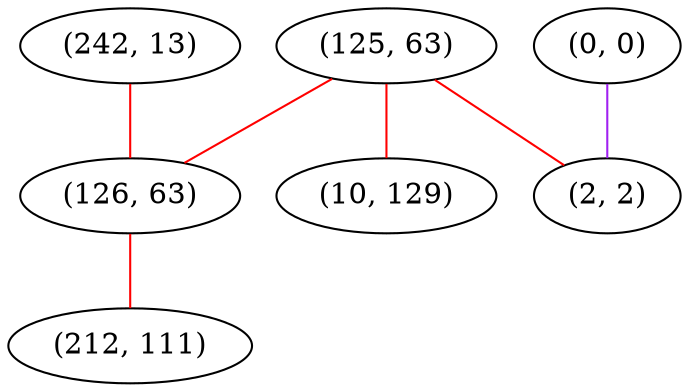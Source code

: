 graph "" {
"(242, 13)";
"(0, 0)";
"(125, 63)";
"(126, 63)";
"(10, 129)";
"(2, 2)";
"(212, 111)";
"(242, 13)" -- "(126, 63)"  [color=red, key=0, weight=1];
"(0, 0)" -- "(2, 2)"  [color=purple, key=0, weight=4];
"(125, 63)" -- "(126, 63)"  [color=red, key=0, weight=1];
"(125, 63)" -- "(10, 129)"  [color=red, key=0, weight=1];
"(125, 63)" -- "(2, 2)"  [color=red, key=0, weight=1];
"(126, 63)" -- "(212, 111)"  [color=red, key=0, weight=1];
}
